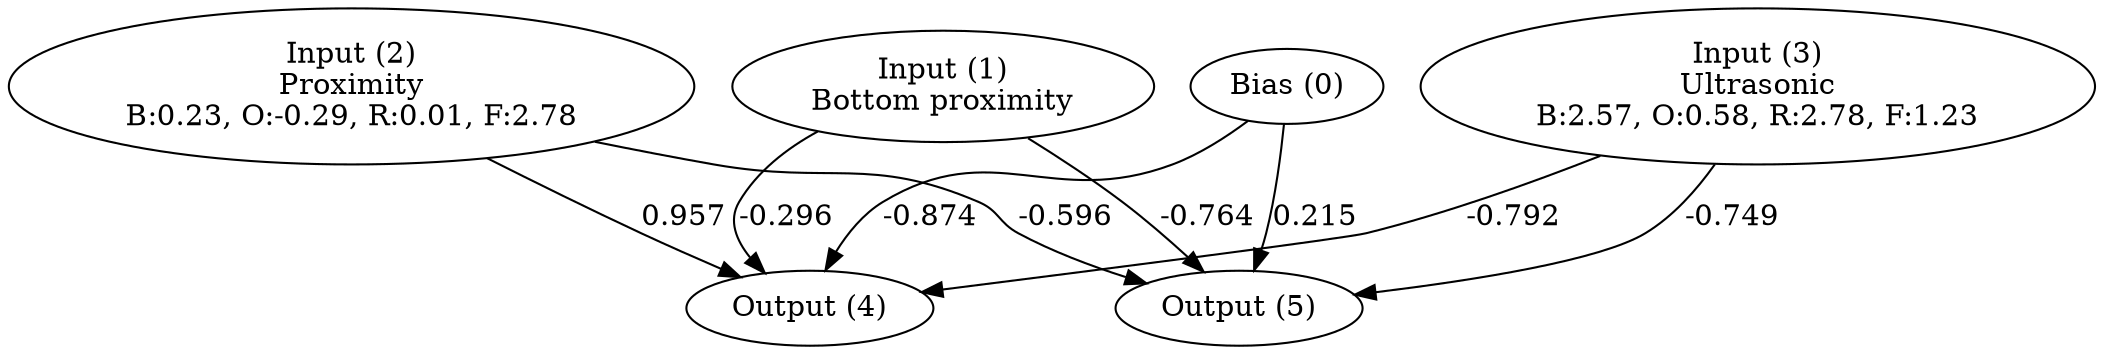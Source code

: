 digraph G {
  0 [ label="Bias (0)" ];
  1 [ label="Input (1)\nBottom proximity" ];
  2 [ label="Input (2)\nProximity\nB:0.23, O:-0.29, R:0.01, F:2.78" ];
  3 [ label="Input (3)\nUltrasonic\nB:2.57, O:0.58, R:2.78, F:1.23" ];
  4 [ label="Output (4)" ];
  5 [ label="Output (5)" ];
  { rank=same 0 1 2 3 }
  { rank=same 4 5 }
  0 -> 4 [ label="-0.874" ];
  0 -> 5 [ label="0.215" ];
  1 -> 4 [ label="-0.296" ];
  1 -> 5 [ label="-0.764" ];
  2 -> 4 [ label="0.957" ];
  2 -> 5 [ label="-0.596" ];
  3 -> 4 [ label="-0.792" ];
  3 -> 5 [ label="-0.749" ];
}
